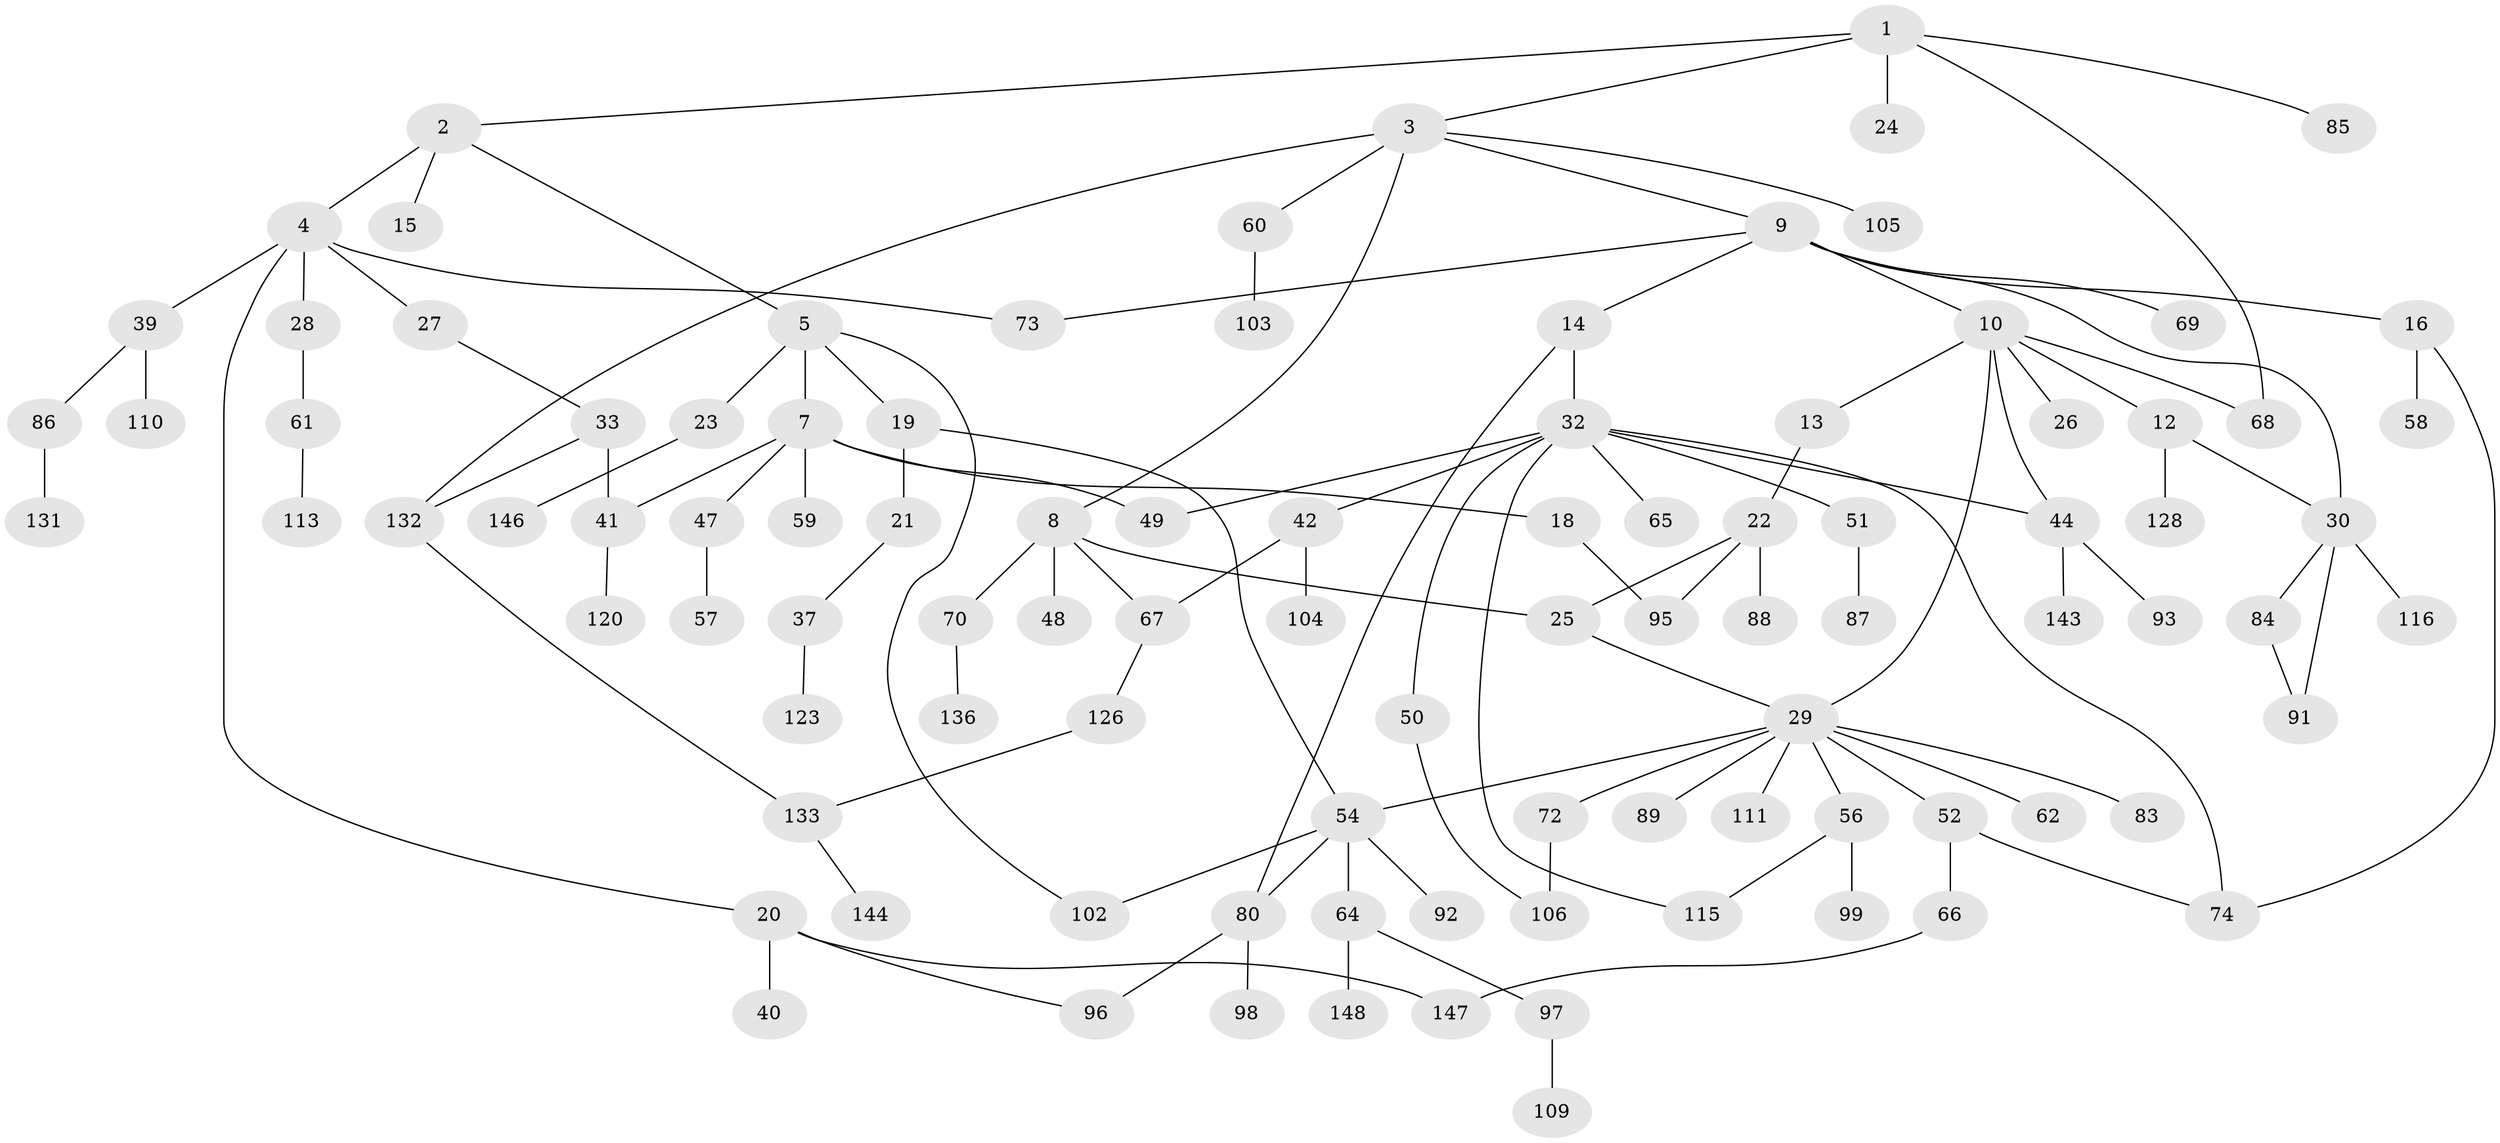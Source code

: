 // original degree distribution, {6: 0.020134228187919462, 4: 0.06040268456375839, 3: 0.18791946308724833, 5: 0.040268456375838924, 7: 0.020134228187919462, 1: 0.3691275167785235, 2: 0.2953020134228188, 8: 0.006711409395973154}
// Generated by graph-tools (version 1.1) at 2025/41/03/06/25 10:41:31]
// undirected, 99 vertices, 120 edges
graph export_dot {
graph [start="1"]
  node [color=gray90,style=filled];
  1 [super="+122"];
  2;
  3 [super="+6"];
  4 [super="+17"];
  5 [super="+141"];
  7 [super="+118"];
  8;
  9 [super="+11"];
  10 [super="+145"];
  12 [super="+82"];
  13 [super="+46"];
  14 [super="+75"];
  15;
  16 [super="+43"];
  18 [super="+112"];
  19 [super="+53"];
  20 [super="+94"];
  21 [super="+34"];
  22 [super="+36"];
  23 [super="+31"];
  24;
  25 [super="+76"];
  26;
  27;
  28 [super="+81"];
  29 [super="+38"];
  30 [super="+79"];
  32 [super="+63"];
  33 [super="+35"];
  37 [super="+134"];
  39 [super="+45"];
  40;
  41;
  42 [super="+55"];
  44 [super="+130"];
  47;
  48 [super="+149"];
  49;
  50;
  51 [super="+78"];
  52 [super="+124"];
  54 [super="+71"];
  56;
  57;
  58;
  59;
  60;
  61 [super="+135"];
  62 [super="+125"];
  64 [super="+100"];
  65;
  66;
  67 [super="+127"];
  68 [super="+117"];
  69;
  70 [super="+77"];
  72 [super="+119"];
  73;
  74 [super="+140"];
  80 [super="+108"];
  83;
  84;
  85 [super="+138"];
  86;
  87 [super="+107"];
  88 [super="+121"];
  89 [super="+90"];
  91;
  92 [super="+142"];
  93;
  95 [super="+129"];
  96;
  97 [super="+114"];
  98;
  99 [super="+101"];
  102;
  103;
  104;
  105;
  106;
  109;
  110;
  111;
  113;
  115;
  116;
  120;
  123;
  126;
  128;
  131;
  132 [super="+139"];
  133 [super="+137"];
  136;
  143;
  144;
  146;
  147;
  148;
  1 -- 2;
  1 -- 3;
  1 -- 24;
  1 -- 68;
  1 -- 85;
  2 -- 4;
  2 -- 5;
  2 -- 15;
  3 -- 8;
  3 -- 105;
  3 -- 132;
  3 -- 9;
  3 -- 60;
  4 -- 20;
  4 -- 27;
  4 -- 28;
  4 -- 73;
  4 -- 39;
  5 -- 7;
  5 -- 19;
  5 -- 23;
  5 -- 102;
  7 -- 18;
  7 -- 47;
  7 -- 59;
  7 -- 41;
  7 -- 49;
  8 -- 25;
  8 -- 48;
  8 -- 67;
  8 -- 70;
  9 -- 10;
  9 -- 14;
  9 -- 69;
  9 -- 16;
  9 -- 73;
  9 -- 30;
  10 -- 12;
  10 -- 13;
  10 -- 26;
  10 -- 44;
  10 -- 29;
  10 -- 68;
  12 -- 128;
  12 -- 30;
  13 -- 22;
  14 -- 32;
  14 -- 80;
  16 -- 74;
  16 -- 58;
  18 -- 95;
  19 -- 21;
  19 -- 54;
  20 -- 40;
  20 -- 147;
  20 -- 96;
  21 -- 37;
  22 -- 25;
  22 -- 88;
  22 -- 95;
  23 -- 146;
  25 -- 29;
  27 -- 33;
  28 -- 61;
  29 -- 52;
  29 -- 72;
  29 -- 83;
  29 -- 89;
  29 -- 111;
  29 -- 54;
  29 -- 56;
  29 -- 62;
  30 -- 84;
  30 -- 116;
  30 -- 91;
  32 -- 42;
  32 -- 49;
  32 -- 50;
  32 -- 51;
  32 -- 65;
  32 -- 115;
  32 -- 74;
  32 -- 44;
  33 -- 41;
  33 -- 132;
  37 -- 123;
  39 -- 86;
  39 -- 110;
  41 -- 120;
  42 -- 67;
  42 -- 104;
  44 -- 93;
  44 -- 143;
  47 -- 57;
  50 -- 106;
  51 -- 87;
  52 -- 66;
  52 -- 74;
  54 -- 64;
  54 -- 80;
  54 -- 92;
  54 -- 102;
  56 -- 99;
  56 -- 115;
  60 -- 103;
  61 -- 113;
  64 -- 97;
  64 -- 148;
  66 -- 147;
  67 -- 126;
  70 -- 136;
  72 -- 106;
  80 -- 96;
  80 -- 98;
  84 -- 91;
  86 -- 131;
  97 -- 109;
  126 -- 133;
  132 -- 133;
  133 -- 144;
}
